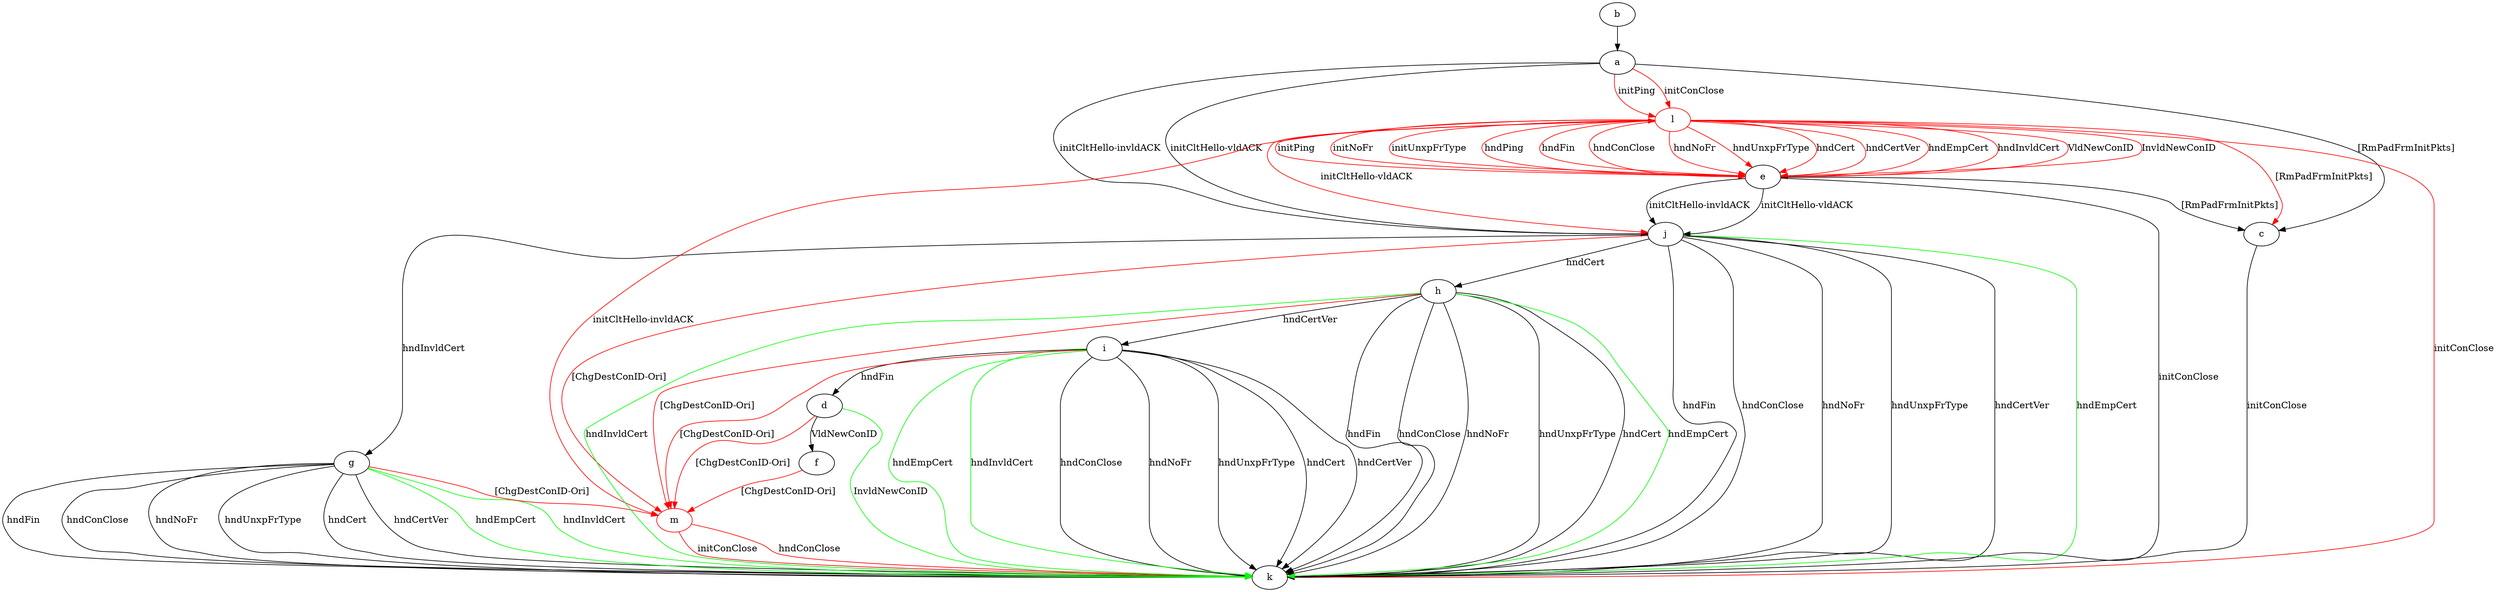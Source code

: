 digraph "" {
	a -> c	[key=0,
		label="[RmPadFrmInitPkts] "];
	a -> j	[key=0,
		label="initCltHello-vldACK "];
	a -> j	[key=1,
		label="initCltHello-invldACK "];
	l	[color=red];
	a -> l	[key=0,
		color=red,
		label="initPing "];
	a -> l	[key=1,
		color=red,
		label="initConClose "];
	b -> a	[key=0];
	c -> k	[key=0,
		label="initConClose "];
	d -> f	[key=0,
		label="VldNewConID "];
	d -> k	[key=0,
		color=green,
		label="InvldNewConID "];
	m	[color=red];
	d -> m	[key=0,
		color=red,
		label="[ChgDestConID-Ori] "];
	e -> c	[key=0,
		label="[RmPadFrmInitPkts] "];
	e -> j	[key=0,
		label="initCltHello-vldACK "];
	e -> j	[key=1,
		label="initCltHello-invldACK "];
	e -> k	[key=0,
		label="initConClose "];
	e -> l	[key=0,
		color=red,
		label="initPing "];
	f -> m	[key=0,
		color=red,
		label="[ChgDestConID-Ori] "];
	g -> k	[key=0,
		label="hndFin "];
	g -> k	[key=1,
		label="hndConClose "];
	g -> k	[key=2,
		label="hndNoFr "];
	g -> k	[key=3,
		label="hndUnxpFrType "];
	g -> k	[key=4,
		label="hndCert "];
	g -> k	[key=5,
		label="hndCertVer "];
	g -> k	[key=6,
		color=green,
		label="hndEmpCert "];
	g -> k	[key=7,
		color=green,
		label="hndInvldCert "];
	g -> m	[key=0,
		color=red,
		label="[ChgDestConID-Ori] "];
	h -> i	[key=0,
		label="hndCertVer "];
	h -> k	[key=0,
		label="hndFin "];
	h -> k	[key=1,
		label="hndConClose "];
	h -> k	[key=2,
		label="hndNoFr "];
	h -> k	[key=3,
		label="hndUnxpFrType "];
	h -> k	[key=4,
		label="hndCert "];
	h -> k	[key=5,
		color=green,
		label="hndEmpCert "];
	h -> k	[key=6,
		color=green,
		label="hndInvldCert "];
	h -> m	[key=0,
		color=red,
		label="[ChgDestConID-Ori] "];
	i -> d	[key=0,
		label="hndFin "];
	i -> k	[key=0,
		label="hndConClose "];
	i -> k	[key=1,
		label="hndNoFr "];
	i -> k	[key=2,
		label="hndUnxpFrType "];
	i -> k	[key=3,
		label="hndCert "];
	i -> k	[key=4,
		label="hndCertVer "];
	i -> k	[key=5,
		color=green,
		label="hndEmpCert "];
	i -> k	[key=6,
		color=green,
		label="hndInvldCert "];
	i -> m	[key=0,
		color=red,
		label="[ChgDestConID-Ori] "];
	j -> g	[key=0,
		label="hndInvldCert "];
	j -> h	[key=0,
		label="hndCert "];
	j -> k	[key=0,
		label="hndFin "];
	j -> k	[key=1,
		label="hndConClose "];
	j -> k	[key=2,
		label="hndNoFr "];
	j -> k	[key=3,
		label="hndUnxpFrType "];
	j -> k	[key=4,
		label="hndCertVer "];
	j -> k	[key=5,
		color=green,
		label="hndEmpCert "];
	j -> m	[key=0,
		color=red,
		label="[ChgDestConID-Ori] "];
	l -> c	[key=0,
		color=red,
		label="[RmPadFrmInitPkts] "];
	l -> e	[key=0,
		color=red,
		label="initNoFr "];
	l -> e	[key=1,
		color=red,
		label="initUnxpFrType "];
	l -> e	[key=2,
		color=red,
		label="hndPing "];
	l -> e	[key=3,
		color=red,
		label="hndFin "];
	l -> e	[key=4,
		color=red,
		label="hndConClose "];
	l -> e	[key=5,
		color=red,
		label="hndNoFr "];
	l -> e	[key=6,
		color=red,
		label="hndUnxpFrType "];
	l -> e	[key=7,
		color=red,
		label="hndCert "];
	l -> e	[key=8,
		color=red,
		label="hndCertVer "];
	l -> e	[key=9,
		color=red,
		label="hndEmpCert "];
	l -> e	[key=10,
		color=red,
		label="hndInvldCert "];
	l -> e	[key=11,
		color=red,
		label="VldNewConID "];
	l -> e	[key=12,
		color=red,
		label="InvldNewConID "];
	l -> j	[key=0,
		color=red,
		label="initCltHello-vldACK "];
	l -> k	[key=0,
		color=red,
		label="initConClose "];
	l -> m	[key=0,
		color=red,
		label="initCltHello-invldACK "];
	m -> k	[key=0,
		color=red,
		label="initConClose "];
	m -> k	[key=1,
		color=red,
		label="hndConClose "];
}
